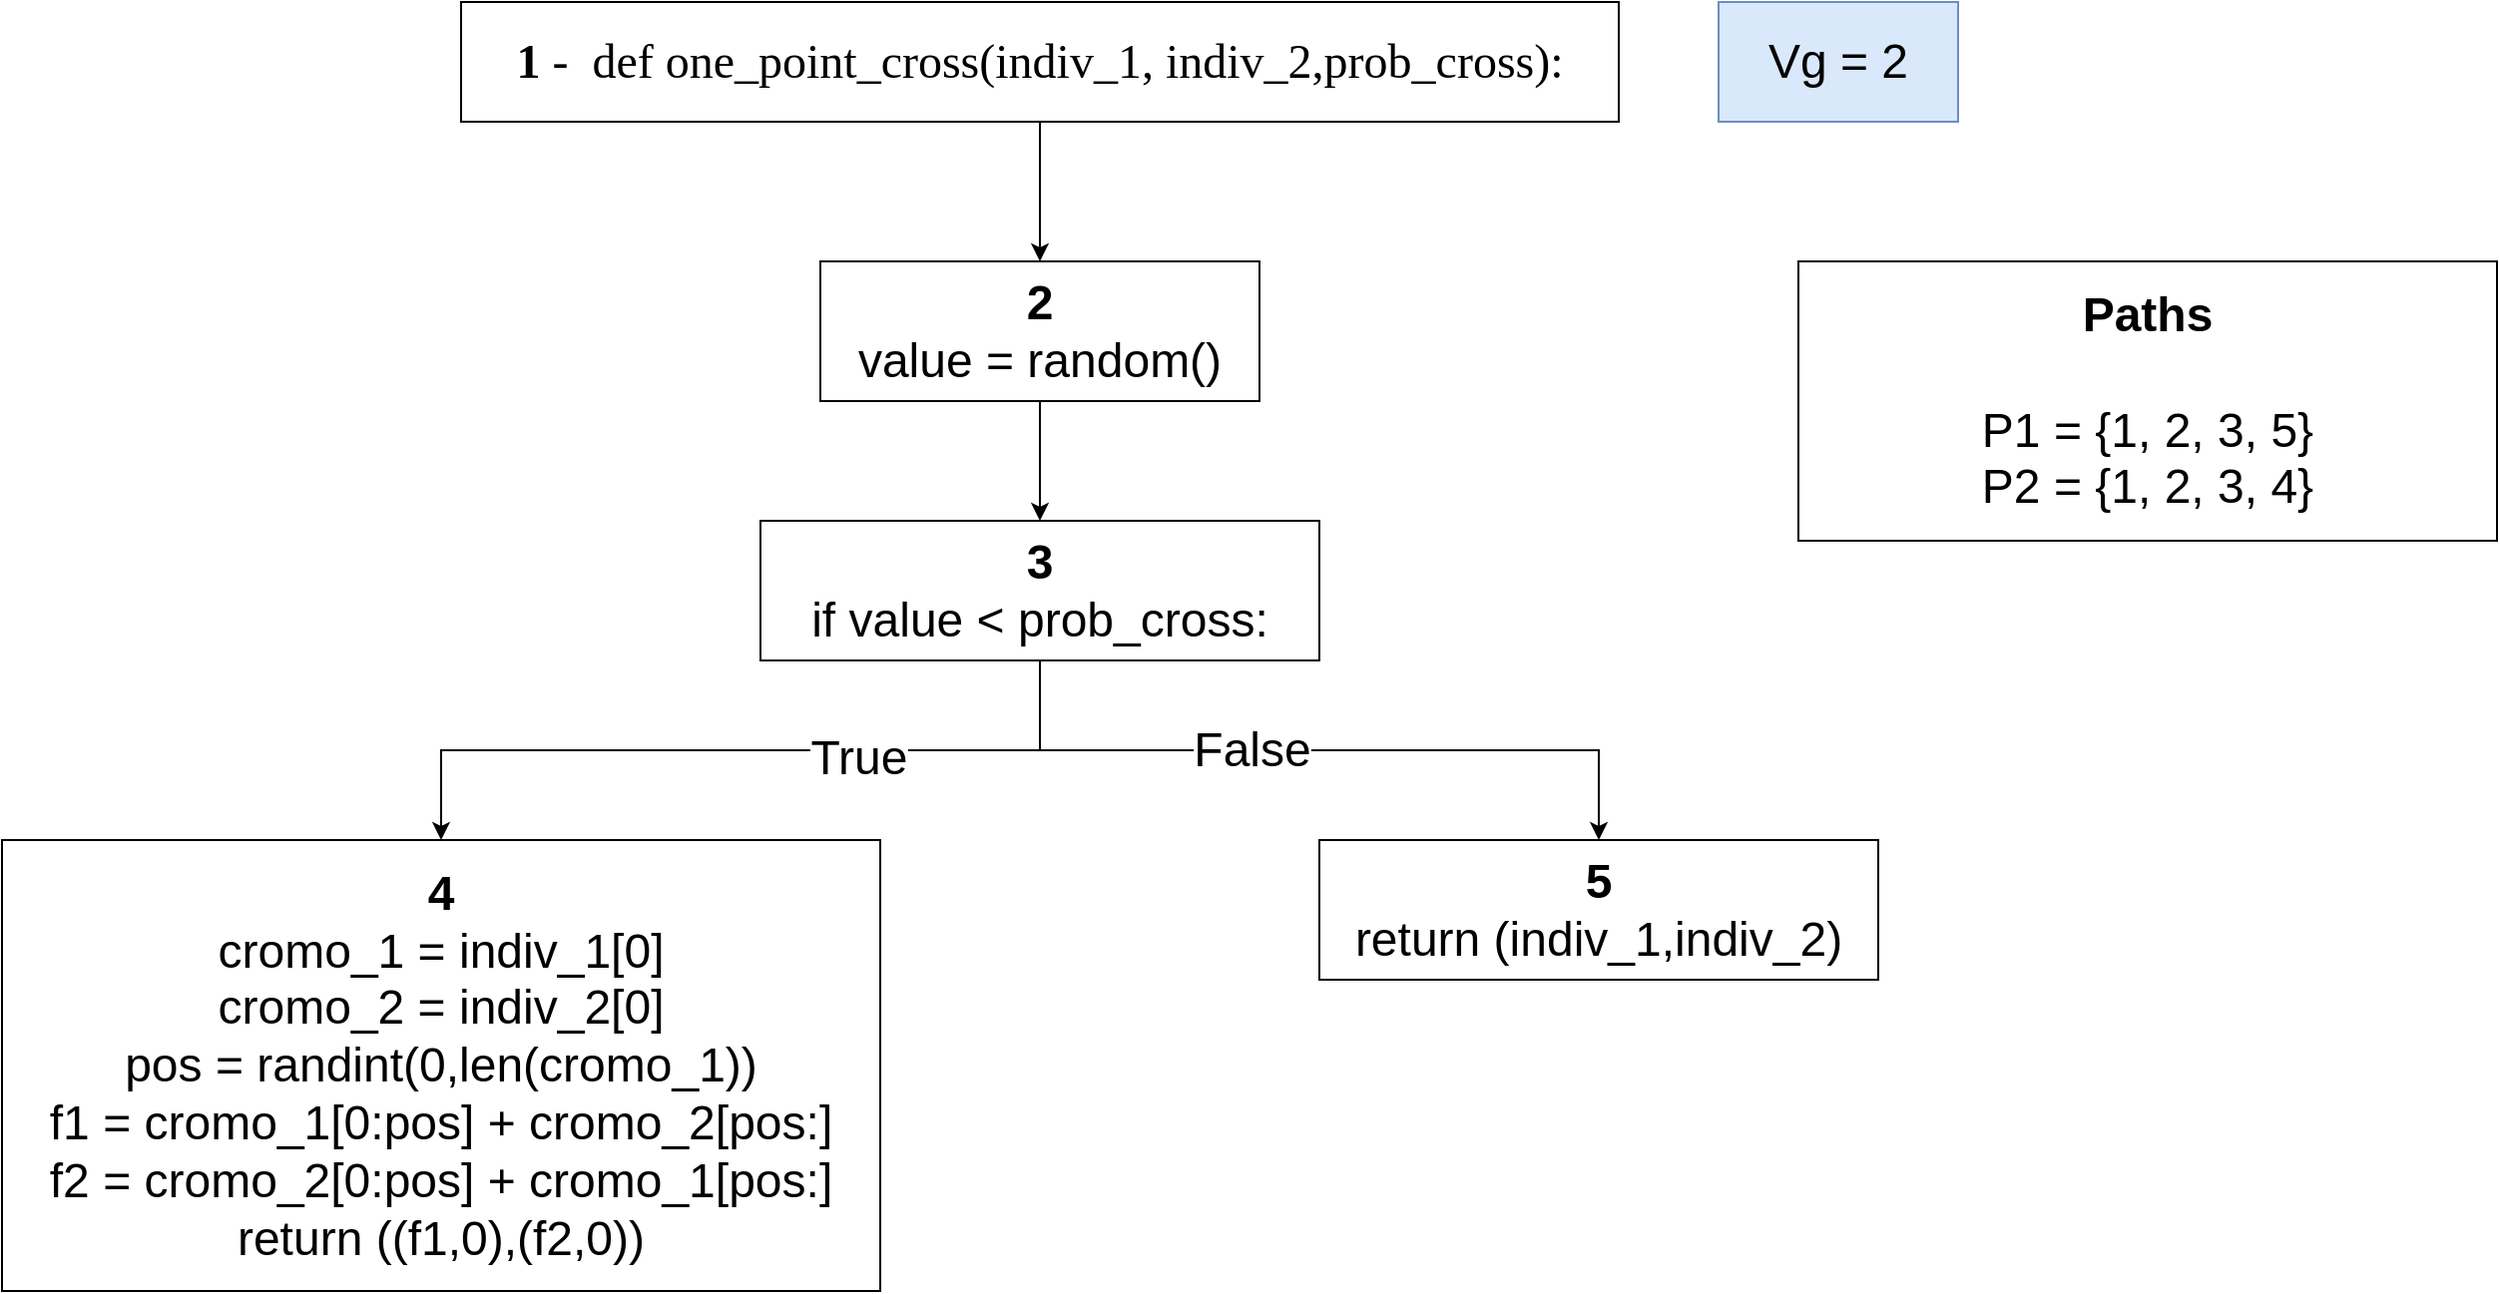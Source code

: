 <mxfile version="14.5.1" type="device"><diagram id="0EN60TuZFVT5b-0pqZKy" name="Page-1"><mxGraphModel dx="2531" dy="988" grid="1" gridSize="10" guides="1" tooltips="1" connect="1" arrows="1" fold="1" page="1" pageScale="1" pageWidth="827" pageHeight="1169" math="0" shadow="0"><root><mxCell id="0"/><mxCell id="1" parent="0"/><mxCell id="FRKGlwHO5bxEFx_OvHHs-7" style="edgeStyle=orthogonalEdgeStyle;rounded=0;orthogonalLoop=1;jettySize=auto;html=1;exitX=0.5;exitY=1;exitDx=0;exitDy=0;" parent="1" source="FRKGlwHO5bxEFx_OvHHs-1" target="FRKGlwHO5bxEFx_OvHHs-6" edge="1"><mxGeometry relative="1" as="geometry"/></mxCell><mxCell id="FRKGlwHO5bxEFx_OvHHs-1" value="&lt;p style=&quot;margin-top: 0pt ; margin-bottom: 0pt ; margin-left: 0in ; text-align: left ; direction: ltr ; unicode-bidi: embed ; word-break: normal&quot;&gt;&lt;span style=&quot;font-size: 18pt ; font-family: &amp;#34;calibri&amp;#34; ; font-weight: bold&quot;&gt;1&lt;/span&gt;&lt;span style=&quot;font-size: 18pt ; font-family: &amp;#34;calibri&amp;#34;&quot;&gt; -&amp;nbsp;&amp;nbsp;&lt;/span&gt;&lt;span style=&quot;font-family: &amp;#34;calibri&amp;#34; ; font-size: 24px&quot;&gt;def one_point_cross(indiv_1, indiv_2,prob_cross):&lt;/span&gt;&lt;/p&gt;" style="rounded=0;whiteSpace=wrap;html=1;" parent="1" vertex="1"><mxGeometry x="170" y="90" width="580" height="60" as="geometry"/></mxCell><mxCell id="_TMhahHswjUjiPtAjbyZ-2" style="edgeStyle=orthogonalEdgeStyle;rounded=0;orthogonalLoop=1;jettySize=auto;html=1;" parent="1" source="FRKGlwHO5bxEFx_OvHHs-6" target="_TMhahHswjUjiPtAjbyZ-1" edge="1"><mxGeometry relative="1" as="geometry"/></mxCell><mxCell id="FRKGlwHO5bxEFx_OvHHs-6" value="&lt;div style=&quot;font-size: 24px&quot;&gt;&lt;font style=&quot;font-size: 24px&quot;&gt;&lt;b&gt;2&lt;/b&gt;&lt;/font&gt;&lt;/div&gt;&lt;div&gt;&lt;span style=&quot;font-size: 24px&quot;&gt;value = random()&lt;/span&gt;&lt;br&gt;&lt;/div&gt;" style="rounded=0;whiteSpace=wrap;html=1;align=center;" parent="1" vertex="1"><mxGeometry x="350" y="220" width="220" height="70" as="geometry"/></mxCell><mxCell id="_TMhahHswjUjiPtAjbyZ-6" style="edgeStyle=orthogonalEdgeStyle;rounded=0;orthogonalLoop=1;jettySize=auto;html=1;" parent="1" source="_TMhahHswjUjiPtAjbyZ-1" target="_TMhahHswjUjiPtAjbyZ-3" edge="1"><mxGeometry relative="1" as="geometry"/></mxCell><mxCell id="_TMhahHswjUjiPtAjbyZ-7" value="True" style="text;html=1;resizable=0;points=[];align=center;verticalAlign=middle;labelBackgroundColor=#ffffff;fontSize=24;" parent="_TMhahHswjUjiPtAjbyZ-6" vertex="1" connectable="0"><mxGeometry x="-0.299" y="4" relative="1" as="geometry"><mxPoint as="offset"/></mxGeometry></mxCell><mxCell id="_TMhahHswjUjiPtAjbyZ-9" style="edgeStyle=orthogonalEdgeStyle;rounded=0;orthogonalLoop=1;jettySize=auto;html=1;fontSize=24;" parent="1" source="_TMhahHswjUjiPtAjbyZ-1" target="_TMhahHswjUjiPtAjbyZ-8" edge="1"><mxGeometry relative="1" as="geometry"/></mxCell><mxCell id="_TMhahHswjUjiPtAjbyZ-11" value="False" style="text;html=1;resizable=0;points=[];align=center;verticalAlign=middle;labelBackgroundColor=#ffffff;fontSize=24;" parent="_TMhahHswjUjiPtAjbyZ-9" vertex="1" connectable="0"><mxGeometry x="-0.184" relative="1" as="geometry"><mxPoint as="offset"/></mxGeometry></mxCell><mxCell id="_TMhahHswjUjiPtAjbyZ-1" value="&lt;div style=&quot;font-size: 24px&quot;&gt;&lt;b&gt;3&lt;/b&gt;&lt;/div&gt;&lt;div&gt;&lt;span style=&quot;font-size: 24px&quot;&gt;if value &amp;lt; prob_cross:&lt;/span&gt;&lt;br&gt;&lt;/div&gt;" style="rounded=0;whiteSpace=wrap;html=1;align=center;" parent="1" vertex="1"><mxGeometry x="320" y="350" width="280" height="70" as="geometry"/></mxCell><mxCell id="_TMhahHswjUjiPtAjbyZ-3" value="&lt;div style=&quot;font-size: 24px&quot;&gt;&lt;b&gt;4&lt;/b&gt;&lt;/div&gt;&lt;div style=&quot;font-size: 24px&quot;&gt;&lt;span&gt;cromo_1 = indiv_1[0]&lt;/span&gt;&lt;/div&gt;&lt;div&gt;&lt;div&gt;&lt;span style=&quot;font-size: 24px&quot;&gt;cromo_2 = indiv_2[0]&lt;/span&gt;&lt;/div&gt;&lt;div&gt;&lt;span style=&quot;font-size: 24px&quot;&gt;pos = randint(0,len(cromo_1))&lt;/span&gt;&lt;/div&gt;&lt;div&gt;&lt;span style=&quot;font-size: 24px&quot;&gt;f1 = cromo_1[0:pos] + cromo_2[pos:]&lt;/span&gt;&lt;/div&gt;&lt;div&gt;&lt;span style=&quot;font-size: 24px&quot;&gt;f2 = cromo_2[0:pos] + cromo_1[pos:]&lt;/span&gt;&lt;/div&gt;&lt;div&gt;&lt;span style=&quot;font-size: 24px&quot;&gt;return ((f1,0),(f2,0))&lt;/span&gt;&lt;/div&gt;&lt;/div&gt;" style="rounded=0;whiteSpace=wrap;html=1;align=center;" parent="1" vertex="1"><mxGeometry x="-60" y="510" width="440" height="226" as="geometry"/></mxCell><mxCell id="_TMhahHswjUjiPtAjbyZ-8" value="&lt;div style=&quot;font-size: 24px&quot;&gt;&lt;b&gt;5&lt;/b&gt;&lt;/div&gt;&lt;div&gt;&lt;span style=&quot;font-size: 24px&quot;&gt;return (indiv_1,indiv_2)&lt;/span&gt;&lt;br&gt;&lt;/div&gt;" style="rounded=0;whiteSpace=wrap;html=1;align=center;" parent="1" vertex="1"><mxGeometry x="600" y="510" width="280" height="70" as="geometry"/></mxCell><mxCell id="8f_m3xiQ01Wk0_x2wVvo-1" value="&lt;p style=&quot;margin-top: 0pt ; margin-bottom: 0pt ; margin-left: 0in ; text-align: left ; direction: ltr ; unicode-bidi: embed ; word-break: normal&quot;&gt;&lt;span style=&quot;font-size: 24px ; text-align: center&quot;&gt;Vg = 2&lt;/span&gt;&lt;br&gt;&lt;/p&gt;" style="rounded=0;whiteSpace=wrap;html=1;fillColor=#dae8fc;strokeColor=#6c8ebf;" vertex="1" parent="1"><mxGeometry x="800" y="90" width="120" height="60" as="geometry"/></mxCell><mxCell id="8f_m3xiQ01Wk0_x2wVvo-2" value="&lt;div style=&quot;font-size: 24px&quot;&gt;&lt;div&gt;&lt;b&gt;Paths&lt;/b&gt;&lt;/div&gt;&lt;div&gt;&lt;b&gt;&lt;br&gt;&lt;/b&gt;&lt;/div&gt;&lt;div&gt;P1 = {1, 2, 3, 5}&lt;/div&gt;&lt;div&gt;P2 = {1, 2, 3, 4&lt;span&gt;}&lt;/span&gt;&lt;/div&gt;&lt;/div&gt;" style="rounded=0;whiteSpace=wrap;html=1;align=center;" vertex="1" parent="1"><mxGeometry x="840" y="220" width="350" height="140" as="geometry"/></mxCell></root></mxGraphModel></diagram></mxfile>